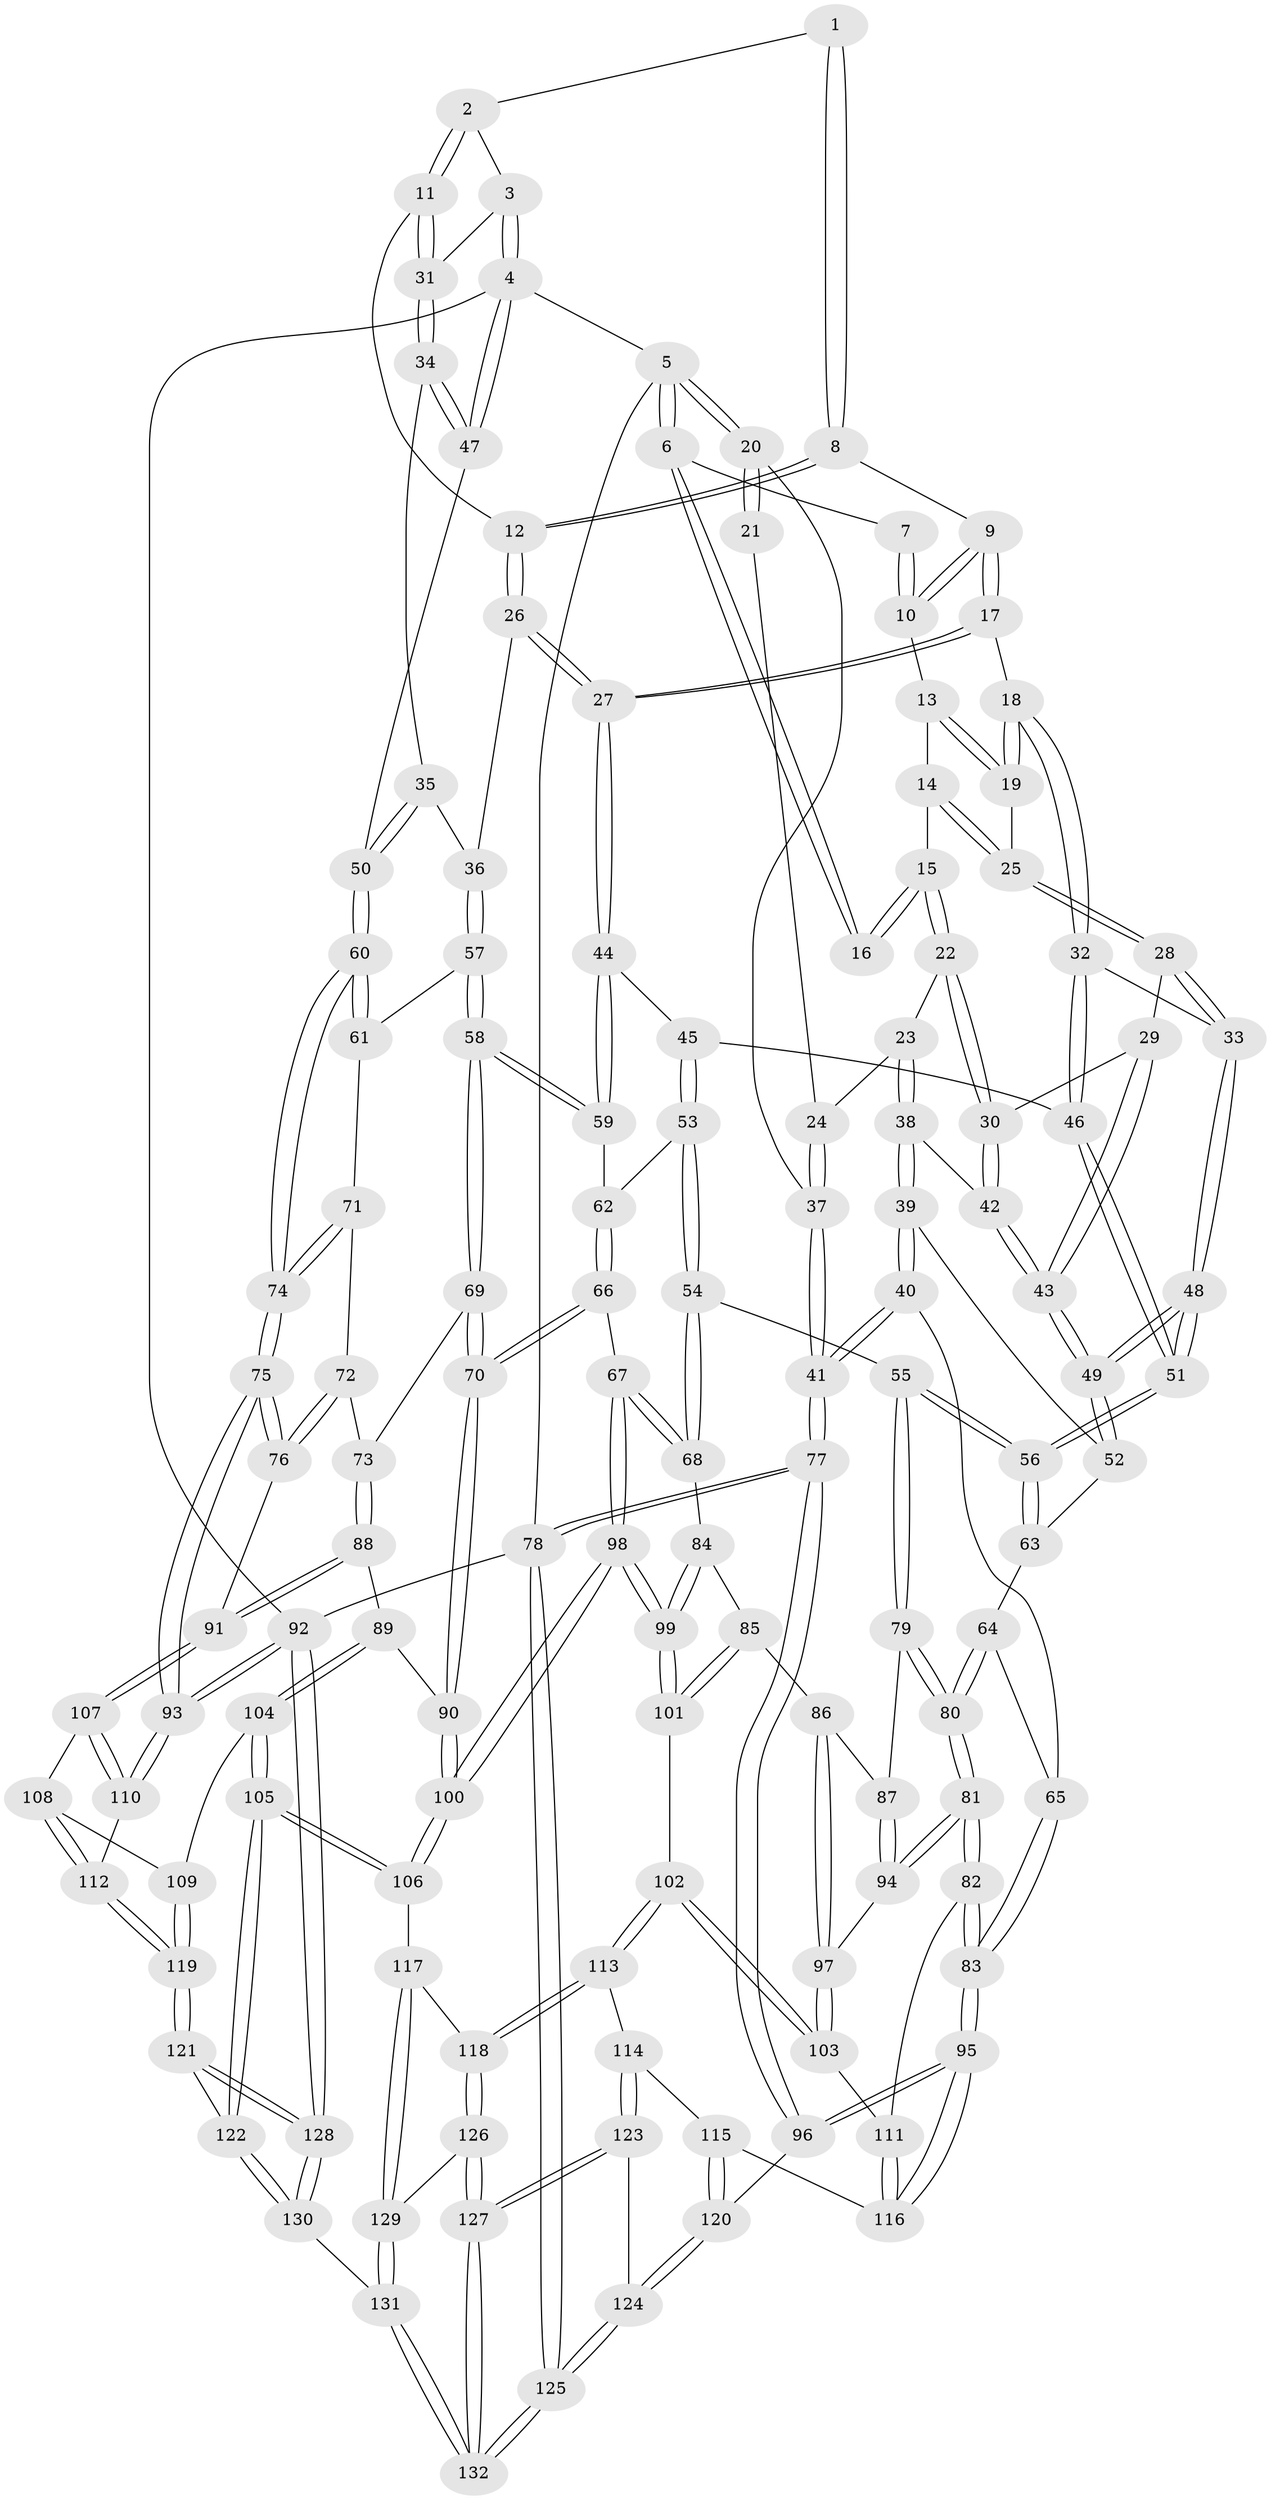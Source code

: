 // coarse degree distribution, {3: 0.2, 4: 0.35, 5: 0.3375, 7: 0.0125, 2: 0.0125, 6: 0.0875}
// Generated by graph-tools (version 1.1) at 2025/42/03/06/25 10:42:32]
// undirected, 132 vertices, 327 edges
graph export_dot {
graph [start="1"]
  node [color=gray90,style=filled];
  1 [pos="+0.7877731310264697+0"];
  2 [pos="+0.8905113682282968+0"];
  3 [pos="+1+0"];
  4 [pos="+1+0"];
  5 [pos="+0+0"];
  6 [pos="+0.3249042259082629+0"];
  7 [pos="+0.5713711801132516+0"];
  8 [pos="+0.7345760732876986+0.056884905382117816"];
  9 [pos="+0.6158484515542367+0.07560965960315341"];
  10 [pos="+0.5672889286874326+0"];
  11 [pos="+0.8604827106471898+0.1092332702173947"];
  12 [pos="+0.7440039325522315+0.07788050102745062"];
  13 [pos="+0.5135736348074+0.047040796941656964"];
  14 [pos="+0.3322260442611828+0"];
  15 [pos="+0.31565156113743864+0"];
  16 [pos="+0.31402055590853684+0"];
  17 [pos="+0.6022055713946748+0.1251946228167074"];
  18 [pos="+0.5352582121673394+0.14048906768310943"];
  19 [pos="+0.49337408630244745+0.1047248809416134"];
  20 [pos="+0+0"];
  21 [pos="+0.13884001938079013+0.029182636839556932"];
  22 [pos="+0.304939430010041+0.0060198554093912745"];
  23 [pos="+0.1517472379432499+0.117327269685388"];
  24 [pos="+0.14868667447184084+0.11592062035683066"];
  25 [pos="+0.4389987010067156+0.10924602269460837"];
  26 [pos="+0.7087458586997183+0.22257480539483712"];
  27 [pos="+0.6884624557784996+0.2327382186208268"];
  28 [pos="+0.4143399275011127+0.1880520121979758"];
  29 [pos="+0.30836170286739956+0.13427754519358867"];
  30 [pos="+0.3027481915060102+0.1242969720440593"];
  31 [pos="+0.8854202225227737+0.14274819775152944"];
  32 [pos="+0.5168270619357538+0.20765413645344544"];
  33 [pos="+0.4183914321783981+0.20692577919258098"];
  34 [pos="+0.8898266156065402+0.15190593948668552"];
  35 [pos="+0.8853507486781541+0.17258057811641966"];
  36 [pos="+0.8503974820228306+0.23614315028813884"];
  37 [pos="+0+0.05848385995051194"];
  38 [pos="+0.18088124638330605+0.198170856500558"];
  39 [pos="+0.1573700337002671+0.2655006064903658"];
  40 [pos="+0+0.346872604183613"];
  41 [pos="+0+0.3360145578888415"];
  42 [pos="+0.20784301492233698+0.19018667991397975"];
  43 [pos="+0.31038267939601394+0.22861625206487513"];
  44 [pos="+0.6783816636932953+0.2486217749964542"];
  45 [pos="+0.5597256807041482+0.2548876395155864"];
  46 [pos="+0.5384177031067591+0.24299293462869398"];
  47 [pos="+1+0"];
  48 [pos="+0.3574152167508121+0.3361371085545554"];
  49 [pos="+0.35583152510506827+0.3349508378083268"];
  50 [pos="+1+0.31113331053052323"];
  51 [pos="+0.37155500851644496+0.367578584527358"];
  52 [pos="+0.188231314394683+0.28440665920710645"];
  53 [pos="+0.5414809235731212+0.3322444563198271"];
  54 [pos="+0.4179651757739594+0.4116311589316503"];
  55 [pos="+0.3799144656603738+0.39837049264405644"];
  56 [pos="+0.37699554974349114+0.39177658761804957"];
  57 [pos="+0.8802156906066272+0.3029062346777584"];
  58 [pos="+0.7595849949789693+0.4026370490522682"];
  59 [pos="+0.6781908600614658+0.30127647764348775"];
  60 [pos="+1+0.3284875629733299"];
  61 [pos="+0.9310216462027724+0.33784590010392324"];
  62 [pos="+0.6203750562920056+0.3662440531155481"];
  63 [pos="+0.19513104402344625+0.4007148025648141"];
  64 [pos="+0.13111416949735674+0.4509896946453967"];
  65 [pos="+0.07189079336115275+0.43909770673246074"];
  66 [pos="+0.586643457779676+0.5045917752911466"];
  67 [pos="+0.5424319365377407+0.49832434224300753"];
  68 [pos="+0.536214627638719+0.4971328349379813"];
  69 [pos="+0.7585502742055908+0.45058640440244113"];
  70 [pos="+0.5970860287511517+0.5116287945525545"];
  71 [pos="+0.9033055902295231+0.4338880352081563"];
  72 [pos="+0.8901532849793191+0.45508724688548263"];
  73 [pos="+0.7886761726218025+0.4754571153392414"];
  74 [pos="+1+0.5417288295164047"];
  75 [pos="+1+0.6542820630176508"];
  76 [pos="+0.9696811136609166+0.5992571623015639"];
  77 [pos="+0+0.7496152115039914"];
  78 [pos="+0+1"];
  79 [pos="+0.35531411557560094+0.43844365690956966"];
  80 [pos="+0.21226081485675607+0.5117616786741388"];
  81 [pos="+0.20046157678533139+0.6428168217224763"];
  82 [pos="+0.17093806014993823+0.6695968092288895"];
  83 [pos="+0.1242937378231085+0.7055623181342394"];
  84 [pos="+0.5023126802497805+0.5421673067539248"];
  85 [pos="+0.41053203513865555+0.5998913138099362"];
  86 [pos="+0.3577536866802344+0.5538775707031488"];
  87 [pos="+0.3541060323373798+0.48712929344342365"];
  88 [pos="+0.8132012981383795+0.6132419379264415"];
  89 [pos="+0.6860625188471862+0.6220429499944765"];
  90 [pos="+0.6165419223866634+0.5621971126437243"];
  91 [pos="+0.8268527616842319+0.623564232361645"];
  92 [pos="+1+1"];
  93 [pos="+1+0.829787168571781"];
  94 [pos="+0.2092854959850838+0.6420151725856915"];
  95 [pos="+0.12402179316936773+0.7059247128549795"];
  96 [pos="+0.08905968339169432+0.7457907267449688"];
  97 [pos="+0.29700014764169025+0.6400821945812974"];
  98 [pos="+0.4939791743151612+0.7261259476538694"];
  99 [pos="+0.4568254256491473+0.7060050466373847"];
  100 [pos="+0.5194850603627336+0.7419501477735543"];
  101 [pos="+0.4244264274895013+0.6992805189644028"];
  102 [pos="+0.3897879725462163+0.7081583355122376"];
  103 [pos="+0.386509832988293+0.7078672756066928"];
  104 [pos="+0.6666775307090045+0.7627495007976762"];
  105 [pos="+0.5937221782106961+0.8407855760627152"];
  106 [pos="+0.5725583097992673+0.8302591903442369"];
  107 [pos="+0.8263484529618899+0.6290734969784807"];
  108 [pos="+0.7988626946800099+0.7013149978000188"];
  109 [pos="+0.7521902904857046+0.7491152050152257"];
  110 [pos="+0.9326657184916585+0.8285326791675783"];
  111 [pos="+0.3359039896903531+0.7463332803484176"];
  112 [pos="+0.8890748935795437+0.8387585818305892"];
  113 [pos="+0.38090563288331575+0.8656012923322588"];
  114 [pos="+0.3256193376180345+0.8586427620447448"];
  115 [pos="+0.31030055781652227+0.7925193913550524"];
  116 [pos="+0.32558015952419744+0.7584332595158524"];
  117 [pos="+0.4755331204153639+0.8662262068166862"];
  118 [pos="+0.40155737720257184+0.8777186727502485"];
  119 [pos="+0.8485774713343355+0.8582970370516643"];
  120 [pos="+0.09345576126980283+0.7514689937248824"];
  121 [pos="+0.8327632102905804+0.8741793359329486"];
  122 [pos="+0.6147752270586775+0.8799587866678169"];
  123 [pos="+0.2378905290906639+0.908266878973019"];
  124 [pos="+0.15148338896883465+0.8537438523328544"];
  125 [pos="+0+1"];
  126 [pos="+0.38747009169201124+0.9444709540857081"];
  127 [pos="+0.3012455839871854+1"];
  128 [pos="+0.8195545687123251+1"];
  129 [pos="+0.45447342875419783+0.9697584960903946"];
  130 [pos="+0.6292024631278025+1"];
  131 [pos="+0.5316797761611735+1"];
  132 [pos="+0.30343299548259284+1"];
  1 -- 2;
  1 -- 8;
  1 -- 8;
  2 -- 3;
  2 -- 11;
  2 -- 11;
  3 -- 4;
  3 -- 4;
  3 -- 31;
  4 -- 5;
  4 -- 47;
  4 -- 47;
  4 -- 92;
  5 -- 6;
  5 -- 6;
  5 -- 20;
  5 -- 20;
  5 -- 78;
  6 -- 7;
  6 -- 16;
  6 -- 16;
  7 -- 10;
  7 -- 10;
  8 -- 9;
  8 -- 12;
  8 -- 12;
  9 -- 10;
  9 -- 10;
  9 -- 17;
  9 -- 17;
  10 -- 13;
  11 -- 12;
  11 -- 31;
  11 -- 31;
  12 -- 26;
  12 -- 26;
  13 -- 14;
  13 -- 19;
  13 -- 19;
  14 -- 15;
  14 -- 25;
  14 -- 25;
  15 -- 16;
  15 -- 16;
  15 -- 22;
  15 -- 22;
  17 -- 18;
  17 -- 27;
  17 -- 27;
  18 -- 19;
  18 -- 19;
  18 -- 32;
  18 -- 32;
  19 -- 25;
  20 -- 21;
  20 -- 21;
  20 -- 37;
  21 -- 24;
  22 -- 23;
  22 -- 30;
  22 -- 30;
  23 -- 24;
  23 -- 38;
  23 -- 38;
  24 -- 37;
  24 -- 37;
  25 -- 28;
  25 -- 28;
  26 -- 27;
  26 -- 27;
  26 -- 36;
  27 -- 44;
  27 -- 44;
  28 -- 29;
  28 -- 33;
  28 -- 33;
  29 -- 30;
  29 -- 43;
  29 -- 43;
  30 -- 42;
  30 -- 42;
  31 -- 34;
  31 -- 34;
  32 -- 33;
  32 -- 46;
  32 -- 46;
  33 -- 48;
  33 -- 48;
  34 -- 35;
  34 -- 47;
  34 -- 47;
  35 -- 36;
  35 -- 50;
  35 -- 50;
  36 -- 57;
  36 -- 57;
  37 -- 41;
  37 -- 41;
  38 -- 39;
  38 -- 39;
  38 -- 42;
  39 -- 40;
  39 -- 40;
  39 -- 52;
  40 -- 41;
  40 -- 41;
  40 -- 65;
  41 -- 77;
  41 -- 77;
  42 -- 43;
  42 -- 43;
  43 -- 49;
  43 -- 49;
  44 -- 45;
  44 -- 59;
  44 -- 59;
  45 -- 46;
  45 -- 53;
  45 -- 53;
  46 -- 51;
  46 -- 51;
  47 -- 50;
  48 -- 49;
  48 -- 49;
  48 -- 51;
  48 -- 51;
  49 -- 52;
  49 -- 52;
  50 -- 60;
  50 -- 60;
  51 -- 56;
  51 -- 56;
  52 -- 63;
  53 -- 54;
  53 -- 54;
  53 -- 62;
  54 -- 55;
  54 -- 68;
  54 -- 68;
  55 -- 56;
  55 -- 56;
  55 -- 79;
  55 -- 79;
  56 -- 63;
  56 -- 63;
  57 -- 58;
  57 -- 58;
  57 -- 61;
  58 -- 59;
  58 -- 59;
  58 -- 69;
  58 -- 69;
  59 -- 62;
  60 -- 61;
  60 -- 61;
  60 -- 74;
  60 -- 74;
  61 -- 71;
  62 -- 66;
  62 -- 66;
  63 -- 64;
  64 -- 65;
  64 -- 80;
  64 -- 80;
  65 -- 83;
  65 -- 83;
  66 -- 67;
  66 -- 70;
  66 -- 70;
  67 -- 68;
  67 -- 68;
  67 -- 98;
  67 -- 98;
  68 -- 84;
  69 -- 70;
  69 -- 70;
  69 -- 73;
  70 -- 90;
  70 -- 90;
  71 -- 72;
  71 -- 74;
  71 -- 74;
  72 -- 73;
  72 -- 76;
  72 -- 76;
  73 -- 88;
  73 -- 88;
  74 -- 75;
  74 -- 75;
  75 -- 76;
  75 -- 76;
  75 -- 93;
  75 -- 93;
  76 -- 91;
  77 -- 78;
  77 -- 78;
  77 -- 96;
  77 -- 96;
  78 -- 125;
  78 -- 125;
  78 -- 92;
  79 -- 80;
  79 -- 80;
  79 -- 87;
  80 -- 81;
  80 -- 81;
  81 -- 82;
  81 -- 82;
  81 -- 94;
  81 -- 94;
  82 -- 83;
  82 -- 83;
  82 -- 111;
  83 -- 95;
  83 -- 95;
  84 -- 85;
  84 -- 99;
  84 -- 99;
  85 -- 86;
  85 -- 101;
  85 -- 101;
  86 -- 87;
  86 -- 97;
  86 -- 97;
  87 -- 94;
  87 -- 94;
  88 -- 89;
  88 -- 91;
  88 -- 91;
  89 -- 90;
  89 -- 104;
  89 -- 104;
  90 -- 100;
  90 -- 100;
  91 -- 107;
  91 -- 107;
  92 -- 93;
  92 -- 93;
  92 -- 128;
  92 -- 128;
  93 -- 110;
  93 -- 110;
  94 -- 97;
  95 -- 96;
  95 -- 96;
  95 -- 116;
  95 -- 116;
  96 -- 120;
  97 -- 103;
  97 -- 103;
  98 -- 99;
  98 -- 99;
  98 -- 100;
  98 -- 100;
  99 -- 101;
  99 -- 101;
  100 -- 106;
  100 -- 106;
  101 -- 102;
  102 -- 103;
  102 -- 103;
  102 -- 113;
  102 -- 113;
  103 -- 111;
  104 -- 105;
  104 -- 105;
  104 -- 109;
  105 -- 106;
  105 -- 106;
  105 -- 122;
  105 -- 122;
  106 -- 117;
  107 -- 108;
  107 -- 110;
  107 -- 110;
  108 -- 109;
  108 -- 112;
  108 -- 112;
  109 -- 119;
  109 -- 119;
  110 -- 112;
  111 -- 116;
  111 -- 116;
  112 -- 119;
  112 -- 119;
  113 -- 114;
  113 -- 118;
  113 -- 118;
  114 -- 115;
  114 -- 123;
  114 -- 123;
  115 -- 116;
  115 -- 120;
  115 -- 120;
  117 -- 118;
  117 -- 129;
  117 -- 129;
  118 -- 126;
  118 -- 126;
  119 -- 121;
  119 -- 121;
  120 -- 124;
  120 -- 124;
  121 -- 122;
  121 -- 128;
  121 -- 128;
  122 -- 130;
  122 -- 130;
  123 -- 124;
  123 -- 127;
  123 -- 127;
  124 -- 125;
  124 -- 125;
  125 -- 132;
  125 -- 132;
  126 -- 127;
  126 -- 127;
  126 -- 129;
  127 -- 132;
  127 -- 132;
  128 -- 130;
  128 -- 130;
  129 -- 131;
  129 -- 131;
  130 -- 131;
  131 -- 132;
  131 -- 132;
}
